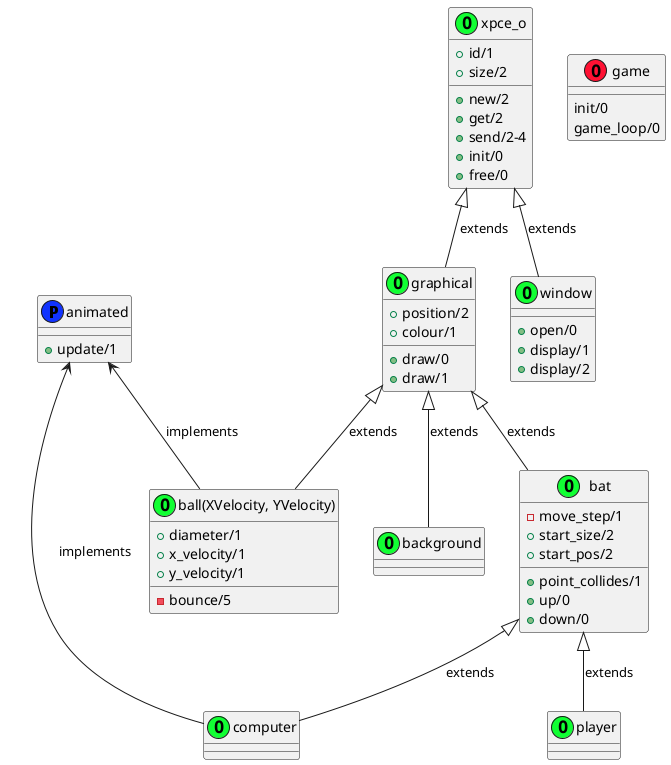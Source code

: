 @startuml

class animated << (P, #1133FF) >> {
    {method} +update/1
}

class xpce_o << (O, #11FF33) >> {
    {field} +id/1
    {field} +size/2
    {method} +new/2
    {method} +get/2
    {method} +send/2-4
    {method} +init/0
    {method} +free/0
}

class graphical << (O, #11FF33) >> {
    {field} +position/2
    {field} +colour/1
    {method} +draw/0
    {method} +draw/1
}

class window << (O, #11FF33) >> {
    {method} +open/0
    {method} +display/1
    {method} +display/2
}

class background << (O, #11FF33) >>


class bat << (O, #11FF33) >> {
    {field} -move_step/1
    {field} +start_size/2
    {field} +start_pos/2
    {method} +point_collides/1
    {method} +up/0
    {method} +down/0
}

class player << (O, #11FF33) >>

class computer << (O, #11FF33) >>

class game << (O, #FF1133) >> {
    {method} init/0
    {method} game_loop/0
}

class "ball(XVelocity, YVelocity)" << (O, #11FF33) >> {
    {field} +diameter/1
    {field} +x_velocity/1
    {field} +y_velocity/1

    {method} -bounce/5
}

xpce_o <|-- window : extends
xpce_o <|-- graphical : extends
graphical <|-- background : extends
graphical <|-- bat : extends
bat <|-- player : extends
bat <|-- computer : extends
graphical <|-- "ball(XVelocity, YVelocity)" : extends
animated <-- computer : implements
animated <-- "ball(XVelocity, YVelocity)" : implements

@enduml
